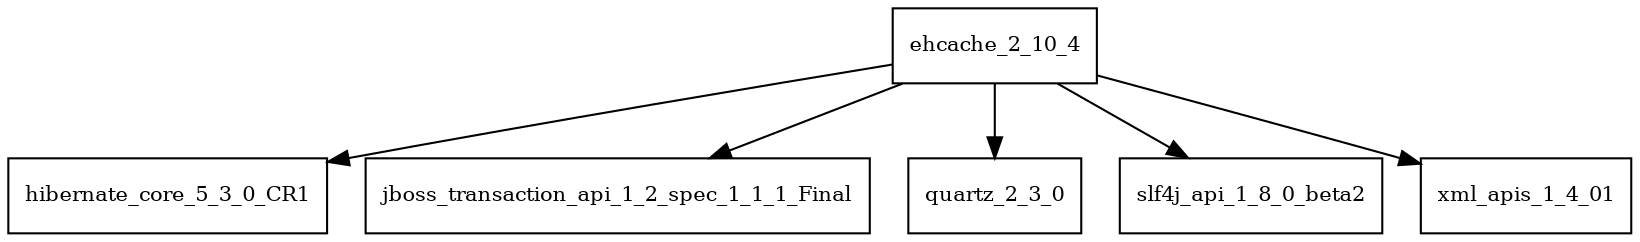 digraph ehcache_2_10_4_dependencies {
  node [shape = box, fontsize=10.0];
  ehcache_2_10_4 -> hibernate_core_5_3_0_CR1;
  ehcache_2_10_4 -> jboss_transaction_api_1_2_spec_1_1_1_Final;
  ehcache_2_10_4 -> quartz_2_3_0;
  ehcache_2_10_4 -> slf4j_api_1_8_0_beta2;
  ehcache_2_10_4 -> xml_apis_1_4_01;
}
